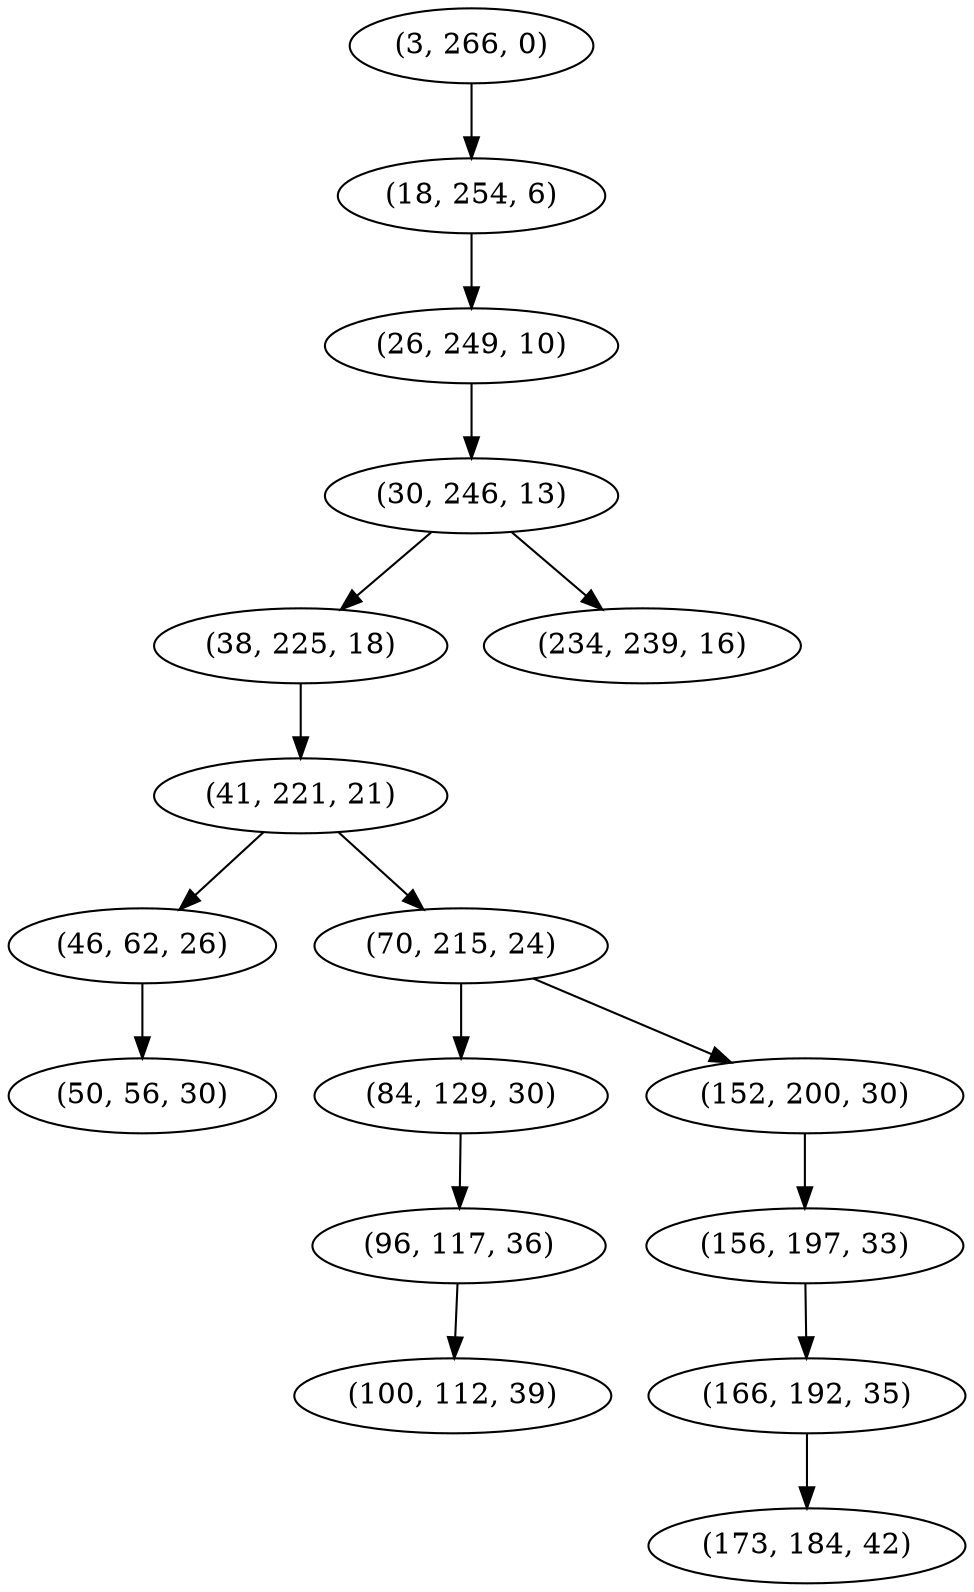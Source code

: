 digraph tree {
    "(3, 266, 0)";
    "(18, 254, 6)";
    "(26, 249, 10)";
    "(30, 246, 13)";
    "(38, 225, 18)";
    "(41, 221, 21)";
    "(46, 62, 26)";
    "(50, 56, 30)";
    "(70, 215, 24)";
    "(84, 129, 30)";
    "(96, 117, 36)";
    "(100, 112, 39)";
    "(152, 200, 30)";
    "(156, 197, 33)";
    "(166, 192, 35)";
    "(173, 184, 42)";
    "(234, 239, 16)";
    "(3, 266, 0)" -> "(18, 254, 6)";
    "(18, 254, 6)" -> "(26, 249, 10)";
    "(26, 249, 10)" -> "(30, 246, 13)";
    "(30, 246, 13)" -> "(38, 225, 18)";
    "(30, 246, 13)" -> "(234, 239, 16)";
    "(38, 225, 18)" -> "(41, 221, 21)";
    "(41, 221, 21)" -> "(46, 62, 26)";
    "(41, 221, 21)" -> "(70, 215, 24)";
    "(46, 62, 26)" -> "(50, 56, 30)";
    "(70, 215, 24)" -> "(84, 129, 30)";
    "(70, 215, 24)" -> "(152, 200, 30)";
    "(84, 129, 30)" -> "(96, 117, 36)";
    "(96, 117, 36)" -> "(100, 112, 39)";
    "(152, 200, 30)" -> "(156, 197, 33)";
    "(156, 197, 33)" -> "(166, 192, 35)";
    "(166, 192, 35)" -> "(173, 184, 42)";
}
